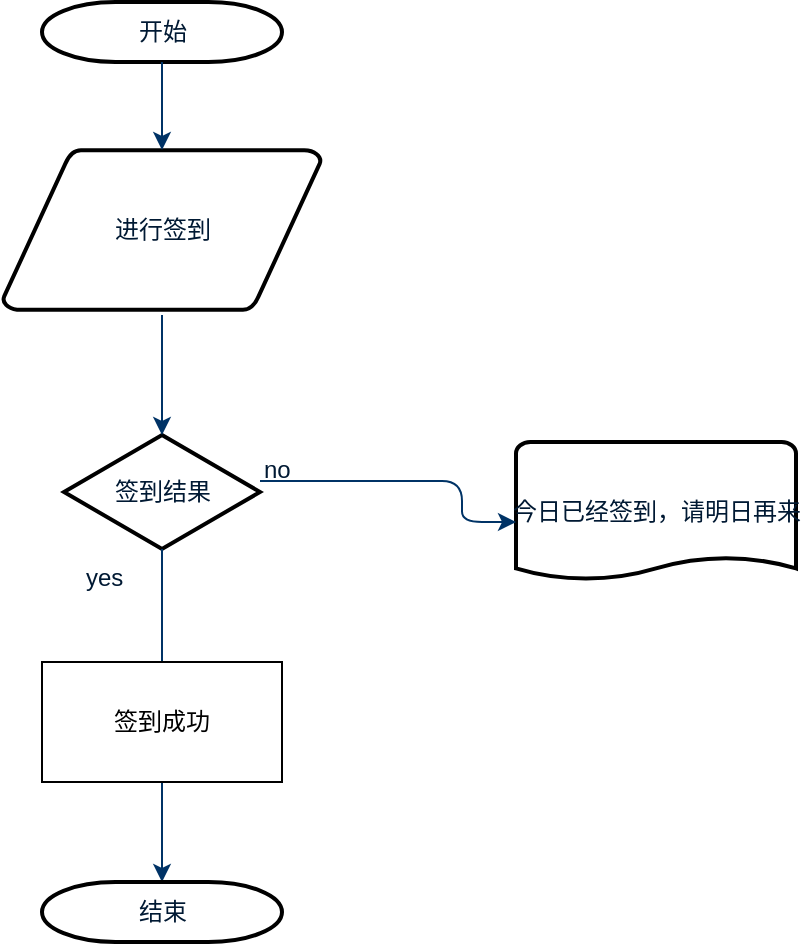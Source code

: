 <mxfile version="10.6.7" type="github"><diagram id="6a731a19-8d31-9384-78a2-239565b7b9f0" name="Page-1"><mxGraphModel dx="1158" dy="613" grid="1" gridSize="10" guides="1" tooltips="1" connect="1" arrows="1" fold="1" page="1" pageScale="1" pageWidth="1169" pageHeight="827" background="#ffffff" math="0" shadow="0"><root><mxCell id="0"/><mxCell id="1" parent="0"/><mxCell id="2" value="开始" style="shape=mxgraph.flowchart.terminator;fillColor=#FFFFFF;strokeColor=#000000;strokeWidth=2;gradientColor=none;gradientDirection=north;fontColor=#001933;fontStyle=0;html=1;" parent="1" vertex="1"><mxGeometry x="260" y="60" width="120" height="30" as="geometry"/></mxCell><mxCell id="3" value="进行签到" style="shape=mxgraph.flowchart.data;fillColor=#FFFFFF;strokeColor=#000000;strokeWidth=2;gradientColor=none;gradientDirection=north;fontColor=#001933;fontStyle=0;html=1;" parent="1" vertex="1"><mxGeometry x="240.5" y="134" width="159" height="80" as="geometry"/></mxCell><mxCell id="6" value="签到结果" style="shape=mxgraph.flowchart.decision;fillColor=#FFFFFF;strokeColor=#000000;strokeWidth=2;gradientColor=none;gradientDirection=north;fontColor=#001933;fontStyle=0;html=1;" parent="1" vertex="1"><mxGeometry x="271" y="276.5" width="98" height="57" as="geometry"/></mxCell><mxCell id="7" style="fontColor=#001933;fontStyle=1;strokeColor=#003366;strokeWidth=1;html=1;" parent="1" source="2" target="3" edge="1"><mxGeometry relative="1" as="geometry"/></mxCell><mxCell id="9" style="entryX=0.5;entryY=0;entryPerimeter=0;fontColor=#001933;fontStyle=1;strokeColor=#003366;strokeWidth=1;html=1;" parent="1" target="6" edge="1"><mxGeometry relative="1" as="geometry"><mxPoint x="320" y="216.5" as="sourcePoint"/></mxGeometry></mxCell><mxCell id="11" value="yes" style="text;fontColor=#001933;fontStyle=0;html=1;strokeColor=none;gradientColor=none;fillColor=none;strokeWidth=2;" parent="1" vertex="1"><mxGeometry x="280" y="333.5" width="40" height="26" as="geometry"/></mxCell><mxCell id="12" value="" style="edgeStyle=elbowEdgeStyle;elbow=horizontal;fontColor=#001933;fontStyle=1;strokeColor=#003366;strokeWidth=1;html=1;entryX=0.5;entryY=0;entryDx=0;entryDy=0;entryPerimeter=0;" parent="1" source="6" target="40" edge="1"><mxGeometry y="-113.5" width="100" height="100" as="geometry"><mxPoint y="-13.5" as="sourcePoint"/><mxPoint x="320" y="396.5" as="targetPoint"/></mxGeometry></mxCell><mxCell id="15" value="今日已经签到，请明日再来" style="shape=mxgraph.flowchart.document;fillColor=#FFFFFF;strokeColor=#000000;strokeWidth=2;gradientColor=none;gradientDirection=north;fontColor=#001933;fontStyle=0;html=1;" parent="1" vertex="1"><mxGeometry x="497" y="280" width="140" height="70" as="geometry"/></mxCell><mxCell id="16" value="" style="edgeStyle=elbowEdgeStyle;elbow=horizontal;exitX=0;exitY=0.75;fontColor=#001933;fontStyle=1;strokeColor=#003366;strokeWidth=1;html=1;exitDx=0;exitDy=0;" parent="1" source="HFB-IvelULzMPDBB3551-55" target="15" edge="1"><mxGeometry y="-113.5" width="100" height="100" as="geometry"><mxPoint x="384" y="437" as="sourcePoint"/><mxPoint x="100" y="-113.5" as="targetPoint"/><Array as="points"><mxPoint x="470" y="320"/><mxPoint x="420" y="300"/><mxPoint x="410" y="290"/></Array></mxGeometry></mxCell><mxCell id="40" value="结束" style="shape=mxgraph.flowchart.terminator;fillColor=#FFFFFF;strokeColor=#000000;strokeWidth=2;gradientColor=none;gradientDirection=north;fontColor=#001933;fontStyle=0;html=1;" parent="1" vertex="1"><mxGeometry x="260" y="500" width="120" height="30" as="geometry"/></mxCell><mxCell id="HFB-IvelULzMPDBB3551-55" value="no" style="text;fontColor=#001933;fontStyle=0;html=1;strokeColor=none;gradientColor=none;fillColor=none;strokeWidth=2;" vertex="1" parent="1"><mxGeometry x="369" y="280" width="40" height="26" as="geometry"/></mxCell><mxCell id="HFB-IvelULzMPDBB3551-56" value="签到成功" style="rounded=0;whiteSpace=wrap;html=1;" vertex="1" parent="1"><mxGeometry x="260" y="390" width="120" height="60" as="geometry"/></mxCell></root></mxGraphModel></diagram></mxfile>